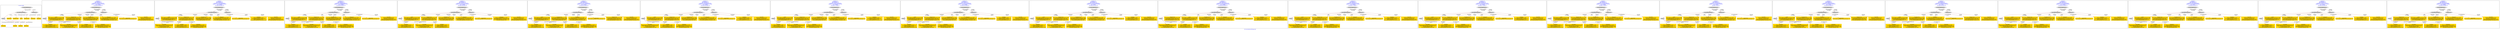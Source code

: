 digraph n0 {
fontcolor="blue"
remincross="true"
label="s13-s-art-institute-of-chicago.xml"
subgraph cluster_0 {
label="1-correct model"
n2[style="filled",color="white",fillcolor="lightgray",label="CulturalHeritageObject1"];
n3[style="filled",color="white",fillcolor="lightgray",label="Person1"];
n4[shape="plaintext",style="filled",fillcolor="gold",label="Dimensions"];
n5[shape="plaintext",style="filled",fillcolor="gold",label="Typeofartwork"];
n6[shape="plaintext",style="filled",fillcolor="gold",label="Credit"];
n7[shape="plaintext",style="filled",fillcolor="gold",label="Titleofartwork"];
n8[shape="plaintext",style="filled",fillcolor="gold",label="Accessionid"];
n9[shape="plaintext",style="filled",fillcolor="gold",label="Nationality"];
n10[shape="plaintext",style="filled",fillcolor="gold",label="birthDate"];
n11[shape="plaintext",style="filled",fillcolor="gold",label="deathDate"];
n12[shape="plaintext",style="filled",fillcolor="gold",label="Artistname"];
n13[style="filled",color="white",fillcolor="lightgray",label="EuropeanaAggregation1"];
n14[style="filled",color="white",fillcolor="lightgray",label="WebResource1"];
n15[shape="plaintext",style="filled",fillcolor="gold",label="ImageURL"];
}
subgraph cluster_1 {
label="candidate 0\nlink coherence:1.0\nnode coherence:1.0\nconfidence:0.6246950373061567\nmapping score:0.6582316791020523\ncost:12.99968\n-precision:0.92-recall:0.92"
n17[style="filled",color="white",fillcolor="lightgray",label="CulturalHeritageObject1"];
n18[style="filled",color="white",fillcolor="lightgray",label="Person1"];
n19[style="filled",color="white",fillcolor="lightgray",label="EuropeanaAggregation1"];
n20[style="filled",color="white",fillcolor="lightgray",label="WebResource1"];
n21[shape="plaintext",style="filled",fillcolor="gold",label="deathDate\n[Person,dateOfDeath,0.401]\n[CulturalHeritageObject,created,0.287]\n[Person,dateOfBirth,0.251]\n[CulturalHeritageObject,provenance,0.061]"];
n22[shape="plaintext",style="filled",fillcolor="gold",label="Credit\n[CulturalHeritageObject,provenance,0.448]\n[CulturalHeritageObject,description,0.274]\n[CulturalHeritageObject,title,0.15]\n[Person,biographicalInformation,0.127]"];
n23[shape="plaintext",style="filled",fillcolor="gold",label="ImageURL\n[WebResource,classLink,0.87]\n[Document,classLink,0.094]\n[Person,biographicalInformation,0.019]\n[CulturalHeritageObject,description,0.017]"];
n24[shape="plaintext",style="filled",fillcolor="gold",label="Titleofartwork\n[CulturalHeritageObject,description,0.358]\n[CulturalHeritageObject,title,0.236]\n[Person,biographicalInformation,0.203]\n[CulturalHeritageObject,created,0.202]"];
n25[shape="plaintext",style="filled",fillcolor="gold",label="Typeofartwork\n[CulturalHeritageObject,medium,0.785]\n[CulturalHeritageObject,description,0.098]\n[Person,biographicalInformation,0.067]\n[CulturalHeritageObject,title,0.049]"];
n26[shape="plaintext",style="filled",fillcolor="gold",label="Nationality\n[Person,countryAssociatedWithThePerson,0.734]\n[CulturalHeritageObject,provenance,0.105]\n[Concept,prefLabel,0.096]\n[CulturalHeritageObject,title,0.064]"];
n27[shape="plaintext",style="filled",fillcolor="gold",label="Dimensions\n[CulturalHeritageObject,extent,0.666]\n[CulturalHeritageObject,accessionNumber,0.159]\n[CulturalHeritageObject,description,0.112]\n[CulturalHeritageObject,provenance,0.063]"];
n28[shape="plaintext",style="filled",fillcolor="gold",label="Accessionid\n[CulturalHeritageObject,accessionNumber,1.0]"];
n29[shape="plaintext",style="filled",fillcolor="gold",label="birthDate\n[Person,dateOfBirth,0.499]\n[CulturalHeritageObject,created,0.227]\n[Person,dateOfDeath,0.225]\n[Person,biographicalInformation,0.05]"];
n30[shape="plaintext",style="filled",fillcolor="gold",label="Artistname\n[Person,nameOfThePerson,0.485]\n[CulturalHeritageObject,description,0.184]\n[CulturalHeritageObject,provenance,0.166]\n[Document,classLink,0.165]"];
}
subgraph cluster_2 {
label="candidate 1\nlink coherence:1.0\nnode coherence:1.0\nconfidence:0.6132919982768457\nmapping score:0.6544306660922818\ncost:12.99968\n-precision:0.85-recall:0.85"
n32[style="filled",color="white",fillcolor="lightgray",label="CulturalHeritageObject1"];
n33[style="filled",color="white",fillcolor="lightgray",label="Person1"];
n34[style="filled",color="white",fillcolor="lightgray",label="EuropeanaAggregation1"];
n35[style="filled",color="white",fillcolor="lightgray",label="WebResource1"];
n36[shape="plaintext",style="filled",fillcolor="gold",label="Credit\n[CulturalHeritageObject,provenance,0.448]\n[CulturalHeritageObject,description,0.274]\n[CulturalHeritageObject,title,0.15]\n[Person,biographicalInformation,0.127]"];
n37[shape="plaintext",style="filled",fillcolor="gold",label="ImageURL\n[WebResource,classLink,0.87]\n[Document,classLink,0.094]\n[Person,biographicalInformation,0.019]\n[CulturalHeritageObject,description,0.017]"];
n38[shape="plaintext",style="filled",fillcolor="gold",label="Titleofartwork\n[CulturalHeritageObject,description,0.358]\n[CulturalHeritageObject,title,0.236]\n[Person,biographicalInformation,0.203]\n[CulturalHeritageObject,created,0.202]"];
n39[shape="plaintext",style="filled",fillcolor="gold",label="Typeofartwork\n[CulturalHeritageObject,medium,0.785]\n[CulturalHeritageObject,description,0.098]\n[Person,biographicalInformation,0.067]\n[CulturalHeritageObject,title,0.049]"];
n40[shape="plaintext",style="filled",fillcolor="gold",label="Nationality\n[Person,countryAssociatedWithThePerson,0.734]\n[CulturalHeritageObject,provenance,0.105]\n[Concept,prefLabel,0.096]\n[CulturalHeritageObject,title,0.064]"];
n41[shape="plaintext",style="filled",fillcolor="gold",label="Dimensions\n[CulturalHeritageObject,extent,0.666]\n[CulturalHeritageObject,accessionNumber,0.159]\n[CulturalHeritageObject,description,0.112]\n[CulturalHeritageObject,provenance,0.063]"];
n42[shape="plaintext",style="filled",fillcolor="gold",label="Accessionid\n[CulturalHeritageObject,accessionNumber,1.0]"];
n43[shape="plaintext",style="filled",fillcolor="gold",label="deathDate\n[Person,dateOfDeath,0.401]\n[CulturalHeritageObject,created,0.287]\n[Person,dateOfBirth,0.251]\n[CulturalHeritageObject,provenance,0.061]"];
n44[shape="plaintext",style="filled",fillcolor="gold",label="birthDate\n[Person,dateOfBirth,0.499]\n[CulturalHeritageObject,created,0.227]\n[Person,dateOfDeath,0.225]\n[Person,biographicalInformation,0.05]"];
n45[shape="plaintext",style="filled",fillcolor="gold",label="Artistname\n[Person,nameOfThePerson,0.485]\n[CulturalHeritageObject,description,0.184]\n[CulturalHeritageObject,provenance,0.166]\n[Document,classLink,0.165]"];
}
subgraph cluster_3 {
label="candidate 10\nlink coherence:1.0\nnode coherence:1.0\nconfidence:0.5948966418034513\nmapping score:0.6482988806011504\ncost:12.99968\n-precision:0.85-recall:0.85"
n47[style="filled",color="white",fillcolor="lightgray",label="CulturalHeritageObject1"];
n48[style="filled",color="white",fillcolor="lightgray",label="Person1"];
n49[style="filled",color="white",fillcolor="lightgray",label="EuropeanaAggregation1"];
n50[style="filled",color="white",fillcolor="lightgray",label="WebResource1"];
n51[shape="plaintext",style="filled",fillcolor="gold",label="deathDate\n[Person,dateOfDeath,0.401]\n[CulturalHeritageObject,created,0.287]\n[Person,dateOfBirth,0.251]\n[CulturalHeritageObject,provenance,0.061]"];
n52[shape="plaintext",style="filled",fillcolor="gold",label="Credit\n[CulturalHeritageObject,provenance,0.448]\n[CulturalHeritageObject,description,0.274]\n[CulturalHeritageObject,title,0.15]\n[Person,biographicalInformation,0.127]"];
n53[shape="plaintext",style="filled",fillcolor="gold",label="ImageURL\n[WebResource,classLink,0.87]\n[Document,classLink,0.094]\n[Person,biographicalInformation,0.019]\n[CulturalHeritageObject,description,0.017]"];
n54[shape="plaintext",style="filled",fillcolor="gold",label="Titleofartwork\n[CulturalHeritageObject,description,0.358]\n[CulturalHeritageObject,title,0.236]\n[Person,biographicalInformation,0.203]\n[CulturalHeritageObject,created,0.202]"];
n55[shape="plaintext",style="filled",fillcolor="gold",label="Typeofartwork\n[CulturalHeritageObject,medium,0.785]\n[CulturalHeritageObject,description,0.098]\n[Person,biographicalInformation,0.067]\n[CulturalHeritageObject,title,0.049]"];
n56[shape="plaintext",style="filled",fillcolor="gold",label="Nationality\n[Person,countryAssociatedWithThePerson,0.734]\n[CulturalHeritageObject,provenance,0.105]\n[Concept,prefLabel,0.096]\n[CulturalHeritageObject,title,0.064]"];
n57[shape="plaintext",style="filled",fillcolor="gold",label="Dimensions\n[CulturalHeritageObject,extent,0.666]\n[CulturalHeritageObject,accessionNumber,0.159]\n[CulturalHeritageObject,description,0.112]\n[CulturalHeritageObject,provenance,0.063]"];
n58[shape="plaintext",style="filled",fillcolor="gold",label="Accessionid\n[CulturalHeritageObject,accessionNumber,1.0]"];
n59[shape="plaintext",style="filled",fillcolor="gold",label="birthDate\n[Person,dateOfBirth,0.499]\n[CulturalHeritageObject,created,0.227]\n[Person,dateOfDeath,0.225]\n[Person,biographicalInformation,0.05]"];
n60[shape="plaintext",style="filled",fillcolor="gold",label="Artistname\n[Person,nameOfThePerson,0.485]\n[CulturalHeritageObject,description,0.184]\n[CulturalHeritageObject,provenance,0.166]\n[Document,classLink,0.165]"];
}
subgraph cluster_4 {
label="candidate 11\nlink coherence:1.0\nnode coherence:1.0\nconfidence:0.5927677242165819\nmapping score:0.6475892414055272\ncost:12.99968\n-precision:0.85-recall:0.85"
n62[style="filled",color="white",fillcolor="lightgray",label="CulturalHeritageObject1"];
n63[style="filled",color="white",fillcolor="lightgray",label="Person1"];
n64[style="filled",color="white",fillcolor="lightgray",label="EuropeanaAggregation1"];
n65[style="filled",color="white",fillcolor="lightgray",label="WebResource1"];
n66[shape="plaintext",style="filled",fillcolor="gold",label="deathDate\n[Person,dateOfDeath,0.401]\n[CulturalHeritageObject,created,0.287]\n[Person,dateOfBirth,0.251]\n[CulturalHeritageObject,provenance,0.061]"];
n67[shape="plaintext",style="filled",fillcolor="gold",label="Credit\n[CulturalHeritageObject,provenance,0.448]\n[CulturalHeritageObject,description,0.274]\n[CulturalHeritageObject,title,0.15]\n[Person,biographicalInformation,0.127]"];
n68[shape="plaintext",style="filled",fillcolor="gold",label="ImageURL\n[WebResource,classLink,0.87]\n[Document,classLink,0.094]\n[Person,biographicalInformation,0.019]\n[CulturalHeritageObject,description,0.017]"];
n69[shape="plaintext",style="filled",fillcolor="gold",label="Titleofartwork\n[CulturalHeritageObject,description,0.358]\n[CulturalHeritageObject,title,0.236]\n[Person,biographicalInformation,0.203]\n[CulturalHeritageObject,created,0.202]"];
n70[shape="plaintext",style="filled",fillcolor="gold",label="Typeofartwork\n[CulturalHeritageObject,medium,0.785]\n[CulturalHeritageObject,description,0.098]\n[Person,biographicalInformation,0.067]\n[CulturalHeritageObject,title,0.049]"];
n71[shape="plaintext",style="filled",fillcolor="gold",label="Nationality\n[Person,countryAssociatedWithThePerson,0.734]\n[CulturalHeritageObject,provenance,0.105]\n[Concept,prefLabel,0.096]\n[CulturalHeritageObject,title,0.064]"];
n72[shape="plaintext",style="filled",fillcolor="gold",label="Dimensions\n[CulturalHeritageObject,extent,0.666]\n[CulturalHeritageObject,accessionNumber,0.159]\n[CulturalHeritageObject,description,0.112]\n[CulturalHeritageObject,provenance,0.063]"];
n73[shape="plaintext",style="filled",fillcolor="gold",label="Accessionid\n[CulturalHeritageObject,accessionNumber,1.0]"];
n74[shape="plaintext",style="filled",fillcolor="gold",label="Artistname\n[Person,nameOfThePerson,0.485]\n[CulturalHeritageObject,description,0.184]\n[CulturalHeritageObject,provenance,0.166]\n[Document,classLink,0.165]"];
n75[shape="plaintext",style="filled",fillcolor="gold",label="birthDate\n[Person,dateOfBirth,0.499]\n[CulturalHeritageObject,created,0.227]\n[Person,dateOfDeath,0.225]\n[Person,biographicalInformation,0.05]"];
}
subgraph cluster_5 {
label="candidate 12\nlink coherence:1.0\nnode coherence:1.0\nconfidence:0.5917128903696163\nmapping score:0.6472376301232053\ncost:12.99968\n-precision:0.85-recall:0.85"
n77[style="filled",color="white",fillcolor="lightgray",label="CulturalHeritageObject1"];
n78[style="filled",color="white",fillcolor="lightgray",label="Person1"];
n79[style="filled",color="white",fillcolor="lightgray",label="EuropeanaAggregation1"];
n80[style="filled",color="white",fillcolor="lightgray",label="WebResource1"];
n81[shape="plaintext",style="filled",fillcolor="gold",label="deathDate\n[Person,dateOfDeath,0.401]\n[CulturalHeritageObject,created,0.287]\n[Person,dateOfBirth,0.251]\n[CulturalHeritageObject,provenance,0.061]"];
n82[shape="plaintext",style="filled",fillcolor="gold",label="ImageURL\n[WebResource,classLink,0.87]\n[Document,classLink,0.094]\n[Person,biographicalInformation,0.019]\n[CulturalHeritageObject,description,0.017]"];
n83[shape="plaintext",style="filled",fillcolor="gold",label="Credit\n[CulturalHeritageObject,provenance,0.448]\n[CulturalHeritageObject,description,0.274]\n[CulturalHeritageObject,title,0.15]\n[Person,biographicalInformation,0.127]"];
n84[shape="plaintext",style="filled",fillcolor="gold",label="Typeofartwork\n[CulturalHeritageObject,medium,0.785]\n[CulturalHeritageObject,description,0.098]\n[Person,biographicalInformation,0.067]\n[CulturalHeritageObject,title,0.049]"];
n85[shape="plaintext",style="filled",fillcolor="gold",label="Nationality\n[Person,countryAssociatedWithThePerson,0.734]\n[CulturalHeritageObject,provenance,0.105]\n[Concept,prefLabel,0.096]\n[CulturalHeritageObject,title,0.064]"];
n86[shape="plaintext",style="filled",fillcolor="gold",label="Dimensions\n[CulturalHeritageObject,extent,0.666]\n[CulturalHeritageObject,accessionNumber,0.159]\n[CulturalHeritageObject,description,0.112]\n[CulturalHeritageObject,provenance,0.063]"];
n87[shape="plaintext",style="filled",fillcolor="gold",label="Accessionid\n[CulturalHeritageObject,accessionNumber,1.0]"];
n88[shape="plaintext",style="filled",fillcolor="gold",label="Titleofartwork\n[CulturalHeritageObject,description,0.358]\n[CulturalHeritageObject,title,0.236]\n[Person,biographicalInformation,0.203]\n[CulturalHeritageObject,created,0.202]"];
n89[shape="plaintext",style="filled",fillcolor="gold",label="birthDate\n[Person,dateOfBirth,0.499]\n[CulturalHeritageObject,created,0.227]\n[Person,dateOfDeath,0.225]\n[Person,biographicalInformation,0.05]"];
n90[shape="plaintext",style="filled",fillcolor="gold",label="Artistname\n[Person,nameOfThePerson,0.485]\n[CulturalHeritageObject,description,0.184]\n[CulturalHeritageObject,provenance,0.166]\n[Document,classLink,0.165]"];
}
subgraph cluster_6 {
label="candidate 13\nlink coherence:1.0\nnode coherence:1.0\nconfidence:0.5907089300173467\nmapping score:0.6469029766724489\ncost:12.99968\n-precision:0.85-recall:0.85"
n92[style="filled",color="white",fillcolor="lightgray",label="CulturalHeritageObject1"];
n93[style="filled",color="white",fillcolor="lightgray",label="Person1"];
n94[style="filled",color="white",fillcolor="lightgray",label="EuropeanaAggregation1"];
n95[style="filled",color="white",fillcolor="lightgray",label="WebResource1"];
n96[shape="plaintext",style="filled",fillcolor="gold",label="Credit\n[CulturalHeritageObject,provenance,0.448]\n[CulturalHeritageObject,description,0.274]\n[CulturalHeritageObject,title,0.15]\n[Person,biographicalInformation,0.127]"];
n97[shape="plaintext",style="filled",fillcolor="gold",label="ImageURL\n[WebResource,classLink,0.87]\n[Document,classLink,0.094]\n[Person,biographicalInformation,0.019]\n[CulturalHeritageObject,description,0.017]"];
n98[shape="plaintext",style="filled",fillcolor="gold",label="Titleofartwork\n[CulturalHeritageObject,description,0.358]\n[CulturalHeritageObject,title,0.236]\n[Person,biographicalInformation,0.203]\n[CulturalHeritageObject,created,0.202]"];
n99[shape="plaintext",style="filled",fillcolor="gold",label="Typeofartwork\n[CulturalHeritageObject,medium,0.785]\n[CulturalHeritageObject,description,0.098]\n[Person,biographicalInformation,0.067]\n[CulturalHeritageObject,title,0.049]"];
n100[shape="plaintext",style="filled",fillcolor="gold",label="Nationality\n[Person,countryAssociatedWithThePerson,0.734]\n[CulturalHeritageObject,provenance,0.105]\n[Concept,prefLabel,0.096]\n[CulturalHeritageObject,title,0.064]"];
n101[shape="plaintext",style="filled",fillcolor="gold",label="Dimensions\n[CulturalHeritageObject,extent,0.666]\n[CulturalHeritageObject,accessionNumber,0.159]\n[CulturalHeritageObject,description,0.112]\n[CulturalHeritageObject,provenance,0.063]"];
n102[shape="plaintext",style="filled",fillcolor="gold",label="Accessionid\n[CulturalHeritageObject,accessionNumber,1.0]"];
n103[shape="plaintext",style="filled",fillcolor="gold",label="deathDate\n[Person,dateOfDeath,0.401]\n[CulturalHeritageObject,created,0.287]\n[Person,dateOfBirth,0.251]\n[CulturalHeritageObject,provenance,0.061]"];
n104[shape="plaintext",style="filled",fillcolor="gold",label="birthDate\n[Person,dateOfBirth,0.499]\n[CulturalHeritageObject,created,0.227]\n[Person,dateOfDeath,0.225]\n[Person,biographicalInformation,0.05]"];
n105[shape="plaintext",style="filled",fillcolor="gold",label="Artistname\n[Person,nameOfThePerson,0.485]\n[CulturalHeritageObject,description,0.184]\n[CulturalHeritageObject,provenance,0.166]\n[Document,classLink,0.165]"];
}
subgraph cluster_7 {
label="candidate 14\nlink coherence:1.0\nnode coherence:1.0\nconfidence:0.5858710441056548\nmapping score:0.6452903480352182\ncost:12.99968\n-precision:0.77-recall:0.77"
n107[style="filled",color="white",fillcolor="lightgray",label="CulturalHeritageObject1"];
n108[style="filled",color="white",fillcolor="lightgray",label="Person1"];
n109[style="filled",color="white",fillcolor="lightgray",label="EuropeanaAggregation1"];
n110[style="filled",color="white",fillcolor="lightgray",label="WebResource1"];
n111[shape="plaintext",style="filled",fillcolor="gold",label="birthDate\n[Person,dateOfBirth,0.499]\n[CulturalHeritageObject,created,0.227]\n[Person,dateOfDeath,0.225]\n[Person,biographicalInformation,0.05]"];
n112[shape="plaintext",style="filled",fillcolor="gold",label="Credit\n[CulturalHeritageObject,provenance,0.448]\n[CulturalHeritageObject,description,0.274]\n[CulturalHeritageObject,title,0.15]\n[Person,biographicalInformation,0.127]"];
n113[shape="plaintext",style="filled",fillcolor="gold",label="ImageURL\n[WebResource,classLink,0.87]\n[Document,classLink,0.094]\n[Person,biographicalInformation,0.019]\n[CulturalHeritageObject,description,0.017]"];
n114[shape="plaintext",style="filled",fillcolor="gold",label="Titleofartwork\n[CulturalHeritageObject,description,0.358]\n[CulturalHeritageObject,title,0.236]\n[Person,biographicalInformation,0.203]\n[CulturalHeritageObject,created,0.202]"];
n115[shape="plaintext",style="filled",fillcolor="gold",label="Typeofartwork\n[CulturalHeritageObject,medium,0.785]\n[CulturalHeritageObject,description,0.098]\n[Person,biographicalInformation,0.067]\n[CulturalHeritageObject,title,0.049]"];
n116[shape="plaintext",style="filled",fillcolor="gold",label="Nationality\n[Person,countryAssociatedWithThePerson,0.734]\n[CulturalHeritageObject,provenance,0.105]\n[Concept,prefLabel,0.096]\n[CulturalHeritageObject,title,0.064]"];
n117[shape="plaintext",style="filled",fillcolor="gold",label="Dimensions\n[CulturalHeritageObject,extent,0.666]\n[CulturalHeritageObject,accessionNumber,0.159]\n[CulturalHeritageObject,description,0.112]\n[CulturalHeritageObject,provenance,0.063]"];
n118[shape="plaintext",style="filled",fillcolor="gold",label="Accessionid\n[CulturalHeritageObject,accessionNumber,1.0]"];
n119[shape="plaintext",style="filled",fillcolor="gold",label="deathDate\n[Person,dateOfDeath,0.401]\n[CulturalHeritageObject,created,0.287]\n[Person,dateOfBirth,0.251]\n[CulturalHeritageObject,provenance,0.061]"];
n120[shape="plaintext",style="filled",fillcolor="gold",label="Artistname\n[Person,nameOfThePerson,0.485]\n[CulturalHeritageObject,description,0.184]\n[CulturalHeritageObject,provenance,0.166]\n[Document,classLink,0.165]"];
}
subgraph cluster_8 {
label="candidate 15\nlink coherence:1.0\nnode coherence:1.0\nconfidence:0.5852792106985338\nmapping score:0.6450930702328446\ncost:12.99968\n-precision:0.92-recall:0.92"
n122[style="filled",color="white",fillcolor="lightgray",label="CulturalHeritageObject1"];
n123[style="filled",color="white",fillcolor="lightgray",label="Person1"];
n124[style="filled",color="white",fillcolor="lightgray",label="EuropeanaAggregation1"];
n125[style="filled",color="white",fillcolor="lightgray",label="WebResource1"];
n126[shape="plaintext",style="filled",fillcolor="gold",label="deathDate\n[Person,dateOfDeath,0.401]\n[CulturalHeritageObject,created,0.287]\n[Person,dateOfBirth,0.251]\n[CulturalHeritageObject,provenance,0.061]"];
n127[shape="plaintext",style="filled",fillcolor="gold",label="Credit\n[CulturalHeritageObject,provenance,0.448]\n[CulturalHeritageObject,description,0.274]\n[CulturalHeritageObject,title,0.15]\n[Person,biographicalInformation,0.127]"];
n128[shape="plaintext",style="filled",fillcolor="gold",label="Titleofartwork\n[CulturalHeritageObject,description,0.358]\n[CulturalHeritageObject,title,0.236]\n[Person,biographicalInformation,0.203]\n[CulturalHeritageObject,created,0.202]"];
n129[shape="plaintext",style="filled",fillcolor="gold",label="ImageURL\n[WebResource,classLink,0.87]\n[Document,classLink,0.094]\n[Person,biographicalInformation,0.019]\n[CulturalHeritageObject,description,0.017]"];
n130[shape="plaintext",style="filled",fillcolor="gold",label="Typeofartwork\n[CulturalHeritageObject,medium,0.785]\n[CulturalHeritageObject,description,0.098]\n[Person,biographicalInformation,0.067]\n[CulturalHeritageObject,title,0.049]"];
n131[shape="plaintext",style="filled",fillcolor="gold",label="Nationality\n[Person,countryAssociatedWithThePerson,0.734]\n[CulturalHeritageObject,provenance,0.105]\n[Concept,prefLabel,0.096]\n[CulturalHeritageObject,title,0.064]"];
n132[shape="plaintext",style="filled",fillcolor="gold",label="Dimensions\n[CulturalHeritageObject,extent,0.666]\n[CulturalHeritageObject,accessionNumber,0.159]\n[CulturalHeritageObject,description,0.112]\n[CulturalHeritageObject,provenance,0.063]"];
n133[shape="plaintext",style="filled",fillcolor="gold",label="Accessionid\n[CulturalHeritageObject,accessionNumber,1.0]"];
n134[shape="plaintext",style="filled",fillcolor="gold",label="birthDate\n[Person,dateOfBirth,0.499]\n[CulturalHeritageObject,created,0.227]\n[Person,dateOfDeath,0.225]\n[Person,biographicalInformation,0.05]"];
n135[shape="plaintext",style="filled",fillcolor="gold",label="Artistname\n[Person,nameOfThePerson,0.485]\n[CulturalHeritageObject,description,0.184]\n[CulturalHeritageObject,provenance,0.166]\n[Document,classLink,0.165]"];
}
subgraph cluster_9 {
label="candidate 16\nlink coherence:1.0\nnode coherence:1.0\nconfidence:0.5852792106985338\nmapping score:0.6450930702328446\ncost:12.99977\n-precision:0.92-recall:0.92"
n137[style="filled",color="white",fillcolor="lightgray",label="CulturalHeritageObject1"];
n138[style="filled",color="white",fillcolor="lightgray",label="Person1"];
n139[style="filled",color="white",fillcolor="lightgray",label="EuropeanaAggregation1"];
n140[style="filled",color="white",fillcolor="lightgray",label="WebResource2"];
n141[shape="plaintext",style="filled",fillcolor="gold",label="deathDate\n[Person,dateOfDeath,0.401]\n[CulturalHeritageObject,created,0.287]\n[Person,dateOfBirth,0.251]\n[CulturalHeritageObject,provenance,0.061]"];
n142[shape="plaintext",style="filled",fillcolor="gold",label="Credit\n[CulturalHeritageObject,provenance,0.448]\n[CulturalHeritageObject,description,0.274]\n[CulturalHeritageObject,title,0.15]\n[Person,biographicalInformation,0.127]"];
n143[shape="plaintext",style="filled",fillcolor="gold",label="ImageURL\n[WebResource,classLink,0.87]\n[Document,classLink,0.094]\n[Person,biographicalInformation,0.019]\n[CulturalHeritageObject,description,0.017]"];
n144[shape="plaintext",style="filled",fillcolor="gold",label="Titleofartwork\n[CulturalHeritageObject,description,0.358]\n[CulturalHeritageObject,title,0.236]\n[Person,biographicalInformation,0.203]\n[CulturalHeritageObject,created,0.202]"];
n145[shape="plaintext",style="filled",fillcolor="gold",label="Typeofartwork\n[CulturalHeritageObject,medium,0.785]\n[CulturalHeritageObject,description,0.098]\n[Person,biographicalInformation,0.067]\n[CulturalHeritageObject,title,0.049]"];
n146[shape="plaintext",style="filled",fillcolor="gold",label="Nationality\n[Person,countryAssociatedWithThePerson,0.734]\n[CulturalHeritageObject,provenance,0.105]\n[Concept,prefLabel,0.096]\n[CulturalHeritageObject,title,0.064]"];
n147[shape="plaintext",style="filled",fillcolor="gold",label="Dimensions\n[CulturalHeritageObject,extent,0.666]\n[CulturalHeritageObject,accessionNumber,0.159]\n[CulturalHeritageObject,description,0.112]\n[CulturalHeritageObject,provenance,0.063]"];
n148[shape="plaintext",style="filled",fillcolor="gold",label="Accessionid\n[CulturalHeritageObject,accessionNumber,1.0]"];
n149[shape="plaintext",style="filled",fillcolor="gold",label="birthDate\n[Person,dateOfBirth,0.499]\n[CulturalHeritageObject,created,0.227]\n[Person,dateOfDeath,0.225]\n[Person,biographicalInformation,0.05]"];
n150[shape="plaintext",style="filled",fillcolor="gold",label="Artistname\n[Person,nameOfThePerson,0.485]\n[CulturalHeritageObject,description,0.184]\n[CulturalHeritageObject,provenance,0.166]\n[Document,classLink,0.165]"];
}
subgraph cluster_10 {
label="candidate 17\nlink coherence:1.0\nnode coherence:1.0\nconfidence:0.5837520565473769\nmapping score:0.6445840188491258\ncost:12.99968\n-precision:0.85-recall:0.85"
n152[style="filled",color="white",fillcolor="lightgray",label="CulturalHeritageObject1"];
n153[style="filled",color="white",fillcolor="lightgray",label="Person1"];
n154[style="filled",color="white",fillcolor="lightgray",label="EuropeanaAggregation1"];
n155[style="filled",color="white",fillcolor="lightgray",label="WebResource1"];
n156[shape="plaintext",style="filled",fillcolor="gold",label="Titleofartwork\n[CulturalHeritageObject,description,0.358]\n[CulturalHeritageObject,title,0.236]\n[Person,biographicalInformation,0.203]\n[CulturalHeritageObject,created,0.202]"];
n157[shape="plaintext",style="filled",fillcolor="gold",label="ImageURL\n[WebResource,classLink,0.87]\n[Document,classLink,0.094]\n[Person,biographicalInformation,0.019]\n[CulturalHeritageObject,description,0.017]"];
n158[shape="plaintext",style="filled",fillcolor="gold",label="Credit\n[CulturalHeritageObject,provenance,0.448]\n[CulturalHeritageObject,description,0.274]\n[CulturalHeritageObject,title,0.15]\n[Person,biographicalInformation,0.127]"];
n159[shape="plaintext",style="filled",fillcolor="gold",label="Typeofartwork\n[CulturalHeritageObject,medium,0.785]\n[CulturalHeritageObject,description,0.098]\n[Person,biographicalInformation,0.067]\n[CulturalHeritageObject,title,0.049]"];
n160[shape="plaintext",style="filled",fillcolor="gold",label="Nationality\n[Person,countryAssociatedWithThePerson,0.734]\n[CulturalHeritageObject,provenance,0.105]\n[Concept,prefLabel,0.096]\n[CulturalHeritageObject,title,0.064]"];
n161[shape="plaintext",style="filled",fillcolor="gold",label="Dimensions\n[CulturalHeritageObject,extent,0.666]\n[CulturalHeritageObject,accessionNumber,0.159]\n[CulturalHeritageObject,description,0.112]\n[CulturalHeritageObject,provenance,0.063]"];
n162[shape="plaintext",style="filled",fillcolor="gold",label="Accessionid\n[CulturalHeritageObject,accessionNumber,1.0]"];
n163[shape="plaintext",style="filled",fillcolor="gold",label="deathDate\n[Person,dateOfDeath,0.401]\n[CulturalHeritageObject,created,0.287]\n[Person,dateOfBirth,0.251]\n[CulturalHeritageObject,provenance,0.061]"];
n164[shape="plaintext",style="filled",fillcolor="gold",label="birthDate\n[Person,dateOfBirth,0.499]\n[CulturalHeritageObject,created,0.227]\n[Person,dateOfDeath,0.225]\n[Person,biographicalInformation,0.05]"];
n165[shape="plaintext",style="filled",fillcolor="gold",label="Artistname\n[Person,nameOfThePerson,0.485]\n[CulturalHeritageObject,description,0.184]\n[CulturalHeritageObject,provenance,0.166]\n[Document,classLink,0.165]"];
}
subgraph cluster_11 {
label="candidate 18\nlink coherence:1.0\nnode coherence:1.0\nconfidence:0.5834936027741401\nmapping score:0.6444978675913801\ncost:12.99968\n-precision:0.77-recall:0.77"
n167[style="filled",color="white",fillcolor="lightgray",label="CulturalHeritageObject1"];
n168[style="filled",color="white",fillcolor="lightgray",label="Person1"];
n169[style="filled",color="white",fillcolor="lightgray",label="EuropeanaAggregation1"];
n170[style="filled",color="white",fillcolor="lightgray",label="WebResource1"];
n171[shape="plaintext",style="filled",fillcolor="gold",label="Credit\n[CulturalHeritageObject,provenance,0.448]\n[CulturalHeritageObject,description,0.274]\n[CulturalHeritageObject,title,0.15]\n[Person,biographicalInformation,0.127]"];
n172[shape="plaintext",style="filled",fillcolor="gold",label="ImageURL\n[WebResource,classLink,0.87]\n[Document,classLink,0.094]\n[Person,biographicalInformation,0.019]\n[CulturalHeritageObject,description,0.017]"];
n173[shape="plaintext",style="filled",fillcolor="gold",label="Titleofartwork\n[CulturalHeritageObject,description,0.358]\n[CulturalHeritageObject,title,0.236]\n[Person,biographicalInformation,0.203]\n[CulturalHeritageObject,created,0.202]"];
n174[shape="plaintext",style="filled",fillcolor="gold",label="Typeofartwork\n[CulturalHeritageObject,medium,0.785]\n[CulturalHeritageObject,description,0.098]\n[Person,biographicalInformation,0.067]\n[CulturalHeritageObject,title,0.049]"];
n175[shape="plaintext",style="filled",fillcolor="gold",label="Nationality\n[Person,countryAssociatedWithThePerson,0.734]\n[CulturalHeritageObject,provenance,0.105]\n[Concept,prefLabel,0.096]\n[CulturalHeritageObject,title,0.064]"];
n176[shape="plaintext",style="filled",fillcolor="gold",label="Dimensions\n[CulturalHeritageObject,extent,0.666]\n[CulturalHeritageObject,accessionNumber,0.159]\n[CulturalHeritageObject,description,0.112]\n[CulturalHeritageObject,provenance,0.063]"];
n177[shape="plaintext",style="filled",fillcolor="gold",label="Accessionid\n[CulturalHeritageObject,accessionNumber,1.0]"];
n178[shape="plaintext",style="filled",fillcolor="gold",label="deathDate\n[Person,dateOfDeath,0.401]\n[CulturalHeritageObject,created,0.287]\n[Person,dateOfBirth,0.251]\n[CulturalHeritageObject,provenance,0.061]"];
n179[shape="plaintext",style="filled",fillcolor="gold",label="birthDate\n[Person,dateOfBirth,0.499]\n[CulturalHeritageObject,created,0.227]\n[Person,dateOfDeath,0.225]\n[Person,biographicalInformation,0.05]"];
n180[shape="plaintext",style="filled",fillcolor="gold",label="Artistname\n[Person,nameOfThePerson,0.485]\n[CulturalHeritageObject,description,0.184]\n[CulturalHeritageObject,provenance,0.166]\n[Document,classLink,0.165]"];
}
subgraph cluster_12 {
label="candidate 19\nlink coherence:1.0\nnode coherence:1.0\nconfidence:0.5825002907716342\nmapping score:0.6441667635905448\ncost:12.99968\n-precision:0.77-recall:0.77"
n182[style="filled",color="white",fillcolor="lightgray",label="CulturalHeritageObject1"];
n183[style="filled",color="white",fillcolor="lightgray",label="Person1"];
n184[style="filled",color="white",fillcolor="lightgray",label="EuropeanaAggregation1"];
n185[style="filled",color="white",fillcolor="lightgray",label="WebResource1"];
n186[shape="plaintext",style="filled",fillcolor="gold",label="Credit\n[CulturalHeritageObject,provenance,0.448]\n[CulturalHeritageObject,description,0.274]\n[CulturalHeritageObject,title,0.15]\n[Person,biographicalInformation,0.127]"];
n187[shape="plaintext",style="filled",fillcolor="gold",label="ImageURL\n[WebResource,classLink,0.87]\n[Document,classLink,0.094]\n[Person,biographicalInformation,0.019]\n[CulturalHeritageObject,description,0.017]"];
n188[shape="plaintext",style="filled",fillcolor="gold",label="Titleofartwork\n[CulturalHeritageObject,description,0.358]\n[CulturalHeritageObject,title,0.236]\n[Person,biographicalInformation,0.203]\n[CulturalHeritageObject,created,0.202]"];
n189[shape="plaintext",style="filled",fillcolor="gold",label="Typeofartwork\n[CulturalHeritageObject,medium,0.785]\n[CulturalHeritageObject,description,0.098]\n[Person,biographicalInformation,0.067]\n[CulturalHeritageObject,title,0.049]"];
n190[shape="plaintext",style="filled",fillcolor="gold",label="Nationality\n[Person,countryAssociatedWithThePerson,0.734]\n[CulturalHeritageObject,provenance,0.105]\n[Concept,prefLabel,0.096]\n[CulturalHeritageObject,title,0.064]"];
n191[shape="plaintext",style="filled",fillcolor="gold",label="Dimensions\n[CulturalHeritageObject,extent,0.666]\n[CulturalHeritageObject,accessionNumber,0.159]\n[CulturalHeritageObject,description,0.112]\n[CulturalHeritageObject,provenance,0.063]"];
n192[shape="plaintext",style="filled",fillcolor="gold",label="Accessionid\n[CulturalHeritageObject,accessionNumber,1.0]"];
n193[shape="plaintext",style="filled",fillcolor="gold",label="birthDate\n[Person,dateOfBirth,0.499]\n[CulturalHeritageObject,created,0.227]\n[Person,dateOfDeath,0.225]\n[Person,biographicalInformation,0.05]"];
n194[shape="plaintext",style="filled",fillcolor="gold",label="deathDate\n[Person,dateOfDeath,0.401]\n[CulturalHeritageObject,created,0.287]\n[Person,dateOfBirth,0.251]\n[CulturalHeritageObject,provenance,0.061]"];
n195[shape="plaintext",style="filled",fillcolor="gold",label="Artistname\n[Person,nameOfThePerson,0.485]\n[CulturalHeritageObject,description,0.184]\n[CulturalHeritageObject,provenance,0.166]\n[Document,classLink,0.165]"];
}
subgraph cluster_13 {
label="candidate 2\nlink coherence:1.0\nnode coherence:1.0\nconfidence:0.6125068728486734\nmapping score:0.6541689576162245\ncost:12.99968\n-precision:1.0-recall:1.0"
n197[style="filled",color="white",fillcolor="lightgray",label="CulturalHeritageObject1"];
n198[style="filled",color="white",fillcolor="lightgray",label="Person1"];
n199[style="filled",color="white",fillcolor="lightgray",label="EuropeanaAggregation1"];
n200[style="filled",color="white",fillcolor="lightgray",label="WebResource1"];
n201[shape="plaintext",style="filled",fillcolor="gold",label="deathDate\n[Person,dateOfDeath,0.401]\n[CulturalHeritageObject,created,0.287]\n[Person,dateOfBirth,0.251]\n[CulturalHeritageObject,provenance,0.061]"];
n202[shape="plaintext",style="filled",fillcolor="gold",label="Credit\n[CulturalHeritageObject,provenance,0.448]\n[CulturalHeritageObject,description,0.274]\n[CulturalHeritageObject,title,0.15]\n[Person,biographicalInformation,0.127]"];
n203[shape="plaintext",style="filled",fillcolor="gold",label="Titleofartwork\n[CulturalHeritageObject,description,0.358]\n[CulturalHeritageObject,title,0.236]\n[Person,biographicalInformation,0.203]\n[CulturalHeritageObject,created,0.202]"];
n204[shape="plaintext",style="filled",fillcolor="gold",label="ImageURL\n[WebResource,classLink,0.87]\n[Document,classLink,0.094]\n[Person,biographicalInformation,0.019]\n[CulturalHeritageObject,description,0.017]"];
n205[shape="plaintext",style="filled",fillcolor="gold",label="Typeofartwork\n[CulturalHeritageObject,medium,0.785]\n[CulturalHeritageObject,description,0.098]\n[Person,biographicalInformation,0.067]\n[CulturalHeritageObject,title,0.049]"];
n206[shape="plaintext",style="filled",fillcolor="gold",label="Nationality\n[Person,countryAssociatedWithThePerson,0.734]\n[CulturalHeritageObject,provenance,0.105]\n[Concept,prefLabel,0.096]\n[CulturalHeritageObject,title,0.064]"];
n207[shape="plaintext",style="filled",fillcolor="gold",label="Dimensions\n[CulturalHeritageObject,extent,0.666]\n[CulturalHeritageObject,accessionNumber,0.159]\n[CulturalHeritageObject,description,0.112]\n[CulturalHeritageObject,provenance,0.063]"];
n208[shape="plaintext",style="filled",fillcolor="gold",label="Accessionid\n[CulturalHeritageObject,accessionNumber,1.0]"];
n209[shape="plaintext",style="filled",fillcolor="gold",label="birthDate\n[Person,dateOfBirth,0.499]\n[CulturalHeritageObject,created,0.227]\n[Person,dateOfDeath,0.225]\n[Person,biographicalInformation,0.05]"];
n210[shape="plaintext",style="filled",fillcolor="gold",label="Artistname\n[Person,nameOfThePerson,0.485]\n[CulturalHeritageObject,description,0.184]\n[CulturalHeritageObject,provenance,0.166]\n[Document,classLink,0.165]"];
}
subgraph cluster_14 {
label="candidate 3\nlink coherence:1.0\nnode coherence:1.0\nconfidence:0.6125068728486734\nmapping score:0.6541689576162245\ncost:12.99977\n-precision:1.0-recall:1.0"
n212[style="filled",color="white",fillcolor="lightgray",label="CulturalHeritageObject1"];
n213[style="filled",color="white",fillcolor="lightgray",label="Person1"];
n214[style="filled",color="white",fillcolor="lightgray",label="EuropeanaAggregation1"];
n215[style="filled",color="white",fillcolor="lightgray",label="WebResource2"];
n216[shape="plaintext",style="filled",fillcolor="gold",label="deathDate\n[Person,dateOfDeath,0.401]\n[CulturalHeritageObject,created,0.287]\n[Person,dateOfBirth,0.251]\n[CulturalHeritageObject,provenance,0.061]"];
n217[shape="plaintext",style="filled",fillcolor="gold",label="Credit\n[CulturalHeritageObject,provenance,0.448]\n[CulturalHeritageObject,description,0.274]\n[CulturalHeritageObject,title,0.15]\n[Person,biographicalInformation,0.127]"];
n218[shape="plaintext",style="filled",fillcolor="gold",label="ImageURL\n[WebResource,classLink,0.87]\n[Document,classLink,0.094]\n[Person,biographicalInformation,0.019]\n[CulturalHeritageObject,description,0.017]"];
n219[shape="plaintext",style="filled",fillcolor="gold",label="Titleofartwork\n[CulturalHeritageObject,description,0.358]\n[CulturalHeritageObject,title,0.236]\n[Person,biographicalInformation,0.203]\n[CulturalHeritageObject,created,0.202]"];
n220[shape="plaintext",style="filled",fillcolor="gold",label="Typeofartwork\n[CulturalHeritageObject,medium,0.785]\n[CulturalHeritageObject,description,0.098]\n[Person,biographicalInformation,0.067]\n[CulturalHeritageObject,title,0.049]"];
n221[shape="plaintext",style="filled",fillcolor="gold",label="Nationality\n[Person,countryAssociatedWithThePerson,0.734]\n[CulturalHeritageObject,provenance,0.105]\n[Concept,prefLabel,0.096]\n[CulturalHeritageObject,title,0.064]"];
n222[shape="plaintext",style="filled",fillcolor="gold",label="Dimensions\n[CulturalHeritageObject,extent,0.666]\n[CulturalHeritageObject,accessionNumber,0.159]\n[CulturalHeritageObject,description,0.112]\n[CulturalHeritageObject,provenance,0.063]"];
n223[shape="plaintext",style="filled",fillcolor="gold",label="Accessionid\n[CulturalHeritageObject,accessionNumber,1.0]"];
n224[shape="plaintext",style="filled",fillcolor="gold",label="birthDate\n[Person,dateOfBirth,0.499]\n[CulturalHeritageObject,created,0.227]\n[Person,dateOfDeath,0.225]\n[Person,biographicalInformation,0.05]"];
n225[shape="plaintext",style="filled",fillcolor="gold",label="Artistname\n[Person,nameOfThePerson,0.485]\n[CulturalHeritageObject,description,0.184]\n[CulturalHeritageObject,provenance,0.166]\n[Document,classLink,0.165]"];
}
subgraph cluster_15 {
label="candidate 4\nlink coherence:1.0\nnode coherence:1.0\nconfidence:0.6090646676416017\nmapping score:0.6530215558805339\ncost:12.99968\n-precision:0.92-recall:0.92"
n227[style="filled",color="white",fillcolor="lightgray",label="CulturalHeritageObject1"];
n228[style="filled",color="white",fillcolor="lightgray",label="Person1"];
n229[style="filled",color="white",fillcolor="lightgray",label="EuropeanaAggregation1"];
n230[style="filled",color="white",fillcolor="lightgray",label="WebResource1"];
n231[shape="plaintext",style="filled",fillcolor="gold",label="deathDate\n[Person,dateOfDeath,0.401]\n[CulturalHeritageObject,created,0.287]\n[Person,dateOfBirth,0.251]\n[CulturalHeritageObject,provenance,0.061]"];
n232[shape="plaintext",style="filled",fillcolor="gold",label="Credit\n[CulturalHeritageObject,provenance,0.448]\n[CulturalHeritageObject,description,0.274]\n[CulturalHeritageObject,title,0.15]\n[Person,biographicalInformation,0.127]"];
n233[shape="plaintext",style="filled",fillcolor="gold",label="ImageURL\n[WebResource,classLink,0.87]\n[Document,classLink,0.094]\n[Person,biographicalInformation,0.019]\n[CulturalHeritageObject,description,0.017]"];
n234[shape="plaintext",style="filled",fillcolor="gold",label="Typeofartwork\n[CulturalHeritageObject,medium,0.785]\n[CulturalHeritageObject,description,0.098]\n[Person,biographicalInformation,0.067]\n[CulturalHeritageObject,title,0.049]"];
n235[shape="plaintext",style="filled",fillcolor="gold",label="Nationality\n[Person,countryAssociatedWithThePerson,0.734]\n[CulturalHeritageObject,provenance,0.105]\n[Concept,prefLabel,0.096]\n[CulturalHeritageObject,title,0.064]"];
n236[shape="plaintext",style="filled",fillcolor="gold",label="Dimensions\n[CulturalHeritageObject,extent,0.666]\n[CulturalHeritageObject,accessionNumber,0.159]\n[CulturalHeritageObject,description,0.112]\n[CulturalHeritageObject,provenance,0.063]"];
n237[shape="plaintext",style="filled",fillcolor="gold",label="Accessionid\n[CulturalHeritageObject,accessionNumber,1.0]"];
n238[shape="plaintext",style="filled",fillcolor="gold",label="Titleofartwork\n[CulturalHeritageObject,description,0.358]\n[CulturalHeritageObject,title,0.236]\n[Person,biographicalInformation,0.203]\n[CulturalHeritageObject,created,0.202]"];
n239[shape="plaintext",style="filled",fillcolor="gold",label="birthDate\n[Person,dateOfBirth,0.499]\n[CulturalHeritageObject,created,0.227]\n[Person,dateOfDeath,0.225]\n[Person,biographicalInformation,0.05]"];
n240[shape="plaintext",style="filled",fillcolor="gold",label="Artistname\n[Person,nameOfThePerson,0.485]\n[CulturalHeritageObject,description,0.184]\n[CulturalHeritageObject,provenance,0.166]\n[Document,classLink,0.165]"];
}
subgraph cluster_16 {
label="candidate 5\nlink coherence:1.0\nnode coherence:1.0\nconfidence:0.6090646676416017\nmapping score:0.6530215558805339\ncost:12.99977\n-precision:0.92-recall:0.92"
n242[style="filled",color="white",fillcolor="lightgray",label="CulturalHeritageObject1"];
n243[style="filled",color="white",fillcolor="lightgray",label="Person1"];
n244[style="filled",color="white",fillcolor="lightgray",label="EuropeanaAggregation1"];
n245[style="filled",color="white",fillcolor="lightgray",label="WebResource2"];
n246[shape="plaintext",style="filled",fillcolor="gold",label="deathDate\n[Person,dateOfDeath,0.401]\n[CulturalHeritageObject,created,0.287]\n[Person,dateOfBirth,0.251]\n[CulturalHeritageObject,provenance,0.061]"];
n247[shape="plaintext",style="filled",fillcolor="gold",label="Credit\n[CulturalHeritageObject,provenance,0.448]\n[CulturalHeritageObject,description,0.274]\n[CulturalHeritageObject,title,0.15]\n[Person,biographicalInformation,0.127]"];
n248[shape="plaintext",style="filled",fillcolor="gold",label="ImageURL\n[WebResource,classLink,0.87]\n[Document,classLink,0.094]\n[Person,biographicalInformation,0.019]\n[CulturalHeritageObject,description,0.017]"];
n249[shape="plaintext",style="filled",fillcolor="gold",label="Typeofartwork\n[CulturalHeritageObject,medium,0.785]\n[CulturalHeritageObject,description,0.098]\n[Person,biographicalInformation,0.067]\n[CulturalHeritageObject,title,0.049]"];
n250[shape="plaintext",style="filled",fillcolor="gold",label="Nationality\n[Person,countryAssociatedWithThePerson,0.734]\n[CulturalHeritageObject,provenance,0.105]\n[Concept,prefLabel,0.096]\n[CulturalHeritageObject,title,0.064]"];
n251[shape="plaintext",style="filled",fillcolor="gold",label="Dimensions\n[CulturalHeritageObject,extent,0.666]\n[CulturalHeritageObject,accessionNumber,0.159]\n[CulturalHeritageObject,description,0.112]\n[CulturalHeritageObject,provenance,0.063]"];
n252[shape="plaintext",style="filled",fillcolor="gold",label="Accessionid\n[CulturalHeritageObject,accessionNumber,1.0]"];
n253[shape="plaintext",style="filled",fillcolor="gold",label="Titleofartwork\n[CulturalHeritageObject,description,0.358]\n[CulturalHeritageObject,title,0.236]\n[Person,biographicalInformation,0.203]\n[CulturalHeritageObject,created,0.202]"];
n254[shape="plaintext",style="filled",fillcolor="gold",label="birthDate\n[Person,dateOfBirth,0.499]\n[CulturalHeritageObject,created,0.227]\n[Person,dateOfDeath,0.225]\n[Person,biographicalInformation,0.05]"];
n255[shape="plaintext",style="filled",fillcolor="gold",label="Artistname\n[Person,nameOfThePerson,0.485]\n[CulturalHeritageObject,description,0.184]\n[CulturalHeritageObject,provenance,0.166]\n[Document,classLink,0.165]"];
}
subgraph cluster_17 {
label="candidate 6\nlink coherence:1.0\nnode coherence:1.0\nconfidence:0.6011038338193624\nmapping score:0.6503679446064541\ncost:12.99968\n-precision:0.92-recall:0.92"
n257[style="filled",color="white",fillcolor="lightgray",label="CulturalHeritageObject1"];
n258[style="filled",color="white",fillcolor="lightgray",label="Person1"];
n259[style="filled",color="white",fillcolor="lightgray",label="EuropeanaAggregation1"];
n260[style="filled",color="white",fillcolor="lightgray",label="WebResource1"];
n261[shape="plaintext",style="filled",fillcolor="gold",label="Credit\n[CulturalHeritageObject,provenance,0.448]\n[CulturalHeritageObject,description,0.274]\n[CulturalHeritageObject,title,0.15]\n[Person,biographicalInformation,0.127]"];
n262[shape="plaintext",style="filled",fillcolor="gold",label="Titleofartwork\n[CulturalHeritageObject,description,0.358]\n[CulturalHeritageObject,title,0.236]\n[Person,biographicalInformation,0.203]\n[CulturalHeritageObject,created,0.202]"];
n263[shape="plaintext",style="filled",fillcolor="gold",label="ImageURL\n[WebResource,classLink,0.87]\n[Document,classLink,0.094]\n[Person,biographicalInformation,0.019]\n[CulturalHeritageObject,description,0.017]"];
n264[shape="plaintext",style="filled",fillcolor="gold",label="Typeofartwork\n[CulturalHeritageObject,medium,0.785]\n[CulturalHeritageObject,description,0.098]\n[Person,biographicalInformation,0.067]\n[CulturalHeritageObject,title,0.049]"];
n265[shape="plaintext",style="filled",fillcolor="gold",label="Nationality\n[Person,countryAssociatedWithThePerson,0.734]\n[CulturalHeritageObject,provenance,0.105]\n[Concept,prefLabel,0.096]\n[CulturalHeritageObject,title,0.064]"];
n266[shape="plaintext",style="filled",fillcolor="gold",label="Dimensions\n[CulturalHeritageObject,extent,0.666]\n[CulturalHeritageObject,accessionNumber,0.159]\n[CulturalHeritageObject,description,0.112]\n[CulturalHeritageObject,provenance,0.063]"];
n267[shape="plaintext",style="filled",fillcolor="gold",label="Accessionid\n[CulturalHeritageObject,accessionNumber,1.0]"];
n268[shape="plaintext",style="filled",fillcolor="gold",label="deathDate\n[Person,dateOfDeath,0.401]\n[CulturalHeritageObject,created,0.287]\n[Person,dateOfBirth,0.251]\n[CulturalHeritageObject,provenance,0.061]"];
n269[shape="plaintext",style="filled",fillcolor="gold",label="birthDate\n[Person,dateOfBirth,0.499]\n[CulturalHeritageObject,created,0.227]\n[Person,dateOfDeath,0.225]\n[Person,biographicalInformation,0.05]"];
n270[shape="plaintext",style="filled",fillcolor="gold",label="Artistname\n[Person,nameOfThePerson,0.485]\n[CulturalHeritageObject,description,0.184]\n[CulturalHeritageObject,provenance,0.166]\n[Document,classLink,0.165]"];
}
subgraph cluster_18 {
label="candidate 7\nlink coherence:1.0\nnode coherence:1.0\nconfidence:0.6011038338193624\nmapping score:0.6503679446064541\ncost:12.99977\n-precision:0.92-recall:0.92"
n272[style="filled",color="white",fillcolor="lightgray",label="CulturalHeritageObject1"];
n273[style="filled",color="white",fillcolor="lightgray",label="Person1"];
n274[style="filled",color="white",fillcolor="lightgray",label="EuropeanaAggregation1"];
n275[style="filled",color="white",fillcolor="lightgray",label="WebResource2"];
n276[shape="plaintext",style="filled",fillcolor="gold",label="Credit\n[CulturalHeritageObject,provenance,0.448]\n[CulturalHeritageObject,description,0.274]\n[CulturalHeritageObject,title,0.15]\n[Person,biographicalInformation,0.127]"];
n277[shape="plaintext",style="filled",fillcolor="gold",label="ImageURL\n[WebResource,classLink,0.87]\n[Document,classLink,0.094]\n[Person,biographicalInformation,0.019]\n[CulturalHeritageObject,description,0.017]"];
n278[shape="plaintext",style="filled",fillcolor="gold",label="Titleofartwork\n[CulturalHeritageObject,description,0.358]\n[CulturalHeritageObject,title,0.236]\n[Person,biographicalInformation,0.203]\n[CulturalHeritageObject,created,0.202]"];
n279[shape="plaintext",style="filled",fillcolor="gold",label="Typeofartwork\n[CulturalHeritageObject,medium,0.785]\n[CulturalHeritageObject,description,0.098]\n[Person,biographicalInformation,0.067]\n[CulturalHeritageObject,title,0.049]"];
n280[shape="plaintext",style="filled",fillcolor="gold",label="Nationality\n[Person,countryAssociatedWithThePerson,0.734]\n[CulturalHeritageObject,provenance,0.105]\n[Concept,prefLabel,0.096]\n[CulturalHeritageObject,title,0.064]"];
n281[shape="plaintext",style="filled",fillcolor="gold",label="Dimensions\n[CulturalHeritageObject,extent,0.666]\n[CulturalHeritageObject,accessionNumber,0.159]\n[CulturalHeritageObject,description,0.112]\n[CulturalHeritageObject,provenance,0.063]"];
n282[shape="plaintext",style="filled",fillcolor="gold",label="Accessionid\n[CulturalHeritageObject,accessionNumber,1.0]"];
n283[shape="plaintext",style="filled",fillcolor="gold",label="deathDate\n[Person,dateOfDeath,0.401]\n[CulturalHeritageObject,created,0.287]\n[Person,dateOfBirth,0.251]\n[CulturalHeritageObject,provenance,0.061]"];
n284[shape="plaintext",style="filled",fillcolor="gold",label="birthDate\n[Person,dateOfBirth,0.499]\n[CulturalHeritageObject,created,0.227]\n[Person,dateOfDeath,0.225]\n[Person,biographicalInformation,0.05]"];
n285[shape="plaintext",style="filled",fillcolor="gold",label="Artistname\n[Person,nameOfThePerson,0.485]\n[CulturalHeritageObject,description,0.184]\n[CulturalHeritageObject,provenance,0.166]\n[Document,classLink,0.165]"];
}
subgraph cluster_19 {
label="candidate 8\nlink coherence:1.0\nnode coherence:1.0\nconfidence:0.5974673751560171\nmapping score:0.6491557917186723\ncost:12.99968\n-precision:0.85-recall:0.85"
n287[style="filled",color="white",fillcolor="lightgray",label="CulturalHeritageObject1"];
n288[style="filled",color="white",fillcolor="lightgray",label="Person1"];
n289[style="filled",color="white",fillcolor="lightgray",label="EuropeanaAggregation1"];
n290[style="filled",color="white",fillcolor="lightgray",label="WebResource1"];
n291[shape="plaintext",style="filled",fillcolor="gold",label="deathDate\n[Person,dateOfDeath,0.401]\n[CulturalHeritageObject,created,0.287]\n[Person,dateOfBirth,0.251]\n[CulturalHeritageObject,provenance,0.061]"];
n292[shape="plaintext",style="filled",fillcolor="gold",label="Credit\n[CulturalHeritageObject,provenance,0.448]\n[CulturalHeritageObject,description,0.274]\n[CulturalHeritageObject,title,0.15]\n[Person,biographicalInformation,0.127]"];
n293[shape="plaintext",style="filled",fillcolor="gold",label="ImageURL\n[WebResource,classLink,0.87]\n[Document,classLink,0.094]\n[Person,biographicalInformation,0.019]\n[CulturalHeritageObject,description,0.017]"];
n294[shape="plaintext",style="filled",fillcolor="gold",label="Titleofartwork\n[CulturalHeritageObject,description,0.358]\n[CulturalHeritageObject,title,0.236]\n[Person,biographicalInformation,0.203]\n[CulturalHeritageObject,created,0.202]"];
n295[shape="plaintext",style="filled",fillcolor="gold",label="Typeofartwork\n[CulturalHeritageObject,medium,0.785]\n[CulturalHeritageObject,description,0.098]\n[Person,biographicalInformation,0.067]\n[CulturalHeritageObject,title,0.049]"];
n296[shape="plaintext",style="filled",fillcolor="gold",label="Nationality\n[Person,countryAssociatedWithThePerson,0.734]\n[CulturalHeritageObject,provenance,0.105]\n[Concept,prefLabel,0.096]\n[CulturalHeritageObject,title,0.064]"];
n297[shape="plaintext",style="filled",fillcolor="gold",label="Dimensions\n[CulturalHeritageObject,extent,0.666]\n[CulturalHeritageObject,accessionNumber,0.159]\n[CulturalHeritageObject,description,0.112]\n[CulturalHeritageObject,provenance,0.063]"];
n298[shape="plaintext",style="filled",fillcolor="gold",label="Accessionid\n[CulturalHeritageObject,accessionNumber,1.0]"];
n299[shape="plaintext",style="filled",fillcolor="gold",label="birthDate\n[Person,dateOfBirth,0.499]\n[CulturalHeritageObject,created,0.227]\n[Person,dateOfDeath,0.225]\n[Person,biographicalInformation,0.05]"];
n300[shape="plaintext",style="filled",fillcolor="gold",label="Artistname\n[Person,nameOfThePerson,0.485]\n[CulturalHeritageObject,description,0.184]\n[CulturalHeritageObject,provenance,0.166]\n[Document,classLink,0.165]"];
}
subgraph cluster_20 {
label="candidate 9\nlink coherence:1.0\nnode coherence:1.0\nconfidence:0.5951550955766881\nmapping score:0.6483850318588961\ncost:12.99968\n-precision:0.92-recall:0.92"
n302[style="filled",color="white",fillcolor="lightgray",label="CulturalHeritageObject1"];
n303[style="filled",color="white",fillcolor="lightgray",label="Person1"];
n304[style="filled",color="white",fillcolor="lightgray",label="EuropeanaAggregation1"];
n305[style="filled",color="white",fillcolor="lightgray",label="WebResource1"];
n306[shape="plaintext",style="filled",fillcolor="gold",label="deathDate\n[Person,dateOfDeath,0.401]\n[CulturalHeritageObject,created,0.287]\n[Person,dateOfBirth,0.251]\n[CulturalHeritageObject,provenance,0.061]"];
n307[shape="plaintext",style="filled",fillcolor="gold",label="Titleofartwork\n[CulturalHeritageObject,description,0.358]\n[CulturalHeritageObject,title,0.236]\n[Person,biographicalInformation,0.203]\n[CulturalHeritageObject,created,0.202]"];
n308[shape="plaintext",style="filled",fillcolor="gold",label="ImageURL\n[WebResource,classLink,0.87]\n[Document,classLink,0.094]\n[Person,biographicalInformation,0.019]\n[CulturalHeritageObject,description,0.017]"];
n309[shape="plaintext",style="filled",fillcolor="gold",label="Credit\n[CulturalHeritageObject,provenance,0.448]\n[CulturalHeritageObject,description,0.274]\n[CulturalHeritageObject,title,0.15]\n[Person,biographicalInformation,0.127]"];
n310[shape="plaintext",style="filled",fillcolor="gold",label="Typeofartwork\n[CulturalHeritageObject,medium,0.785]\n[CulturalHeritageObject,description,0.098]\n[Person,biographicalInformation,0.067]\n[CulturalHeritageObject,title,0.049]"];
n311[shape="plaintext",style="filled",fillcolor="gold",label="Nationality\n[Person,countryAssociatedWithThePerson,0.734]\n[CulturalHeritageObject,provenance,0.105]\n[Concept,prefLabel,0.096]\n[CulturalHeritageObject,title,0.064]"];
n312[shape="plaintext",style="filled",fillcolor="gold",label="Dimensions\n[CulturalHeritageObject,extent,0.666]\n[CulturalHeritageObject,accessionNumber,0.159]\n[CulturalHeritageObject,description,0.112]\n[CulturalHeritageObject,provenance,0.063]"];
n313[shape="plaintext",style="filled",fillcolor="gold",label="Accessionid\n[CulturalHeritageObject,accessionNumber,1.0]"];
n314[shape="plaintext",style="filled",fillcolor="gold",label="birthDate\n[Person,dateOfBirth,0.499]\n[CulturalHeritageObject,created,0.227]\n[Person,dateOfDeath,0.225]\n[Person,biographicalInformation,0.05]"];
n315[shape="plaintext",style="filled",fillcolor="gold",label="Artistname\n[Person,nameOfThePerson,0.485]\n[CulturalHeritageObject,description,0.184]\n[CulturalHeritageObject,provenance,0.166]\n[Document,classLink,0.165]"];
}
n2 -> n3[color="brown",fontcolor="black",label="creator"]
n2 -> n4[color="brown",fontcolor="black",label="extent"]
n2 -> n5[color="brown",fontcolor="black",label="medium"]
n2 -> n6[color="brown",fontcolor="black",label="provenance"]
n2 -> n7[color="brown",fontcolor="black",label="title"]
n2 -> n8[color="brown",fontcolor="black",label="accessionNumber"]
n3 -> n9[color="brown",fontcolor="black",label="countryAssociatedWithThePerson"]
n3 -> n10[color="brown",fontcolor="black",label="dateOfBirth"]
n3 -> n11[color="brown",fontcolor="black",label="dateOfDeath"]
n3 -> n12[color="brown",fontcolor="black",label="nameOfThePerson"]
n13 -> n2[color="brown",fontcolor="black",label="aggregatedCHO"]
n13 -> n14[color="brown",fontcolor="black",label="hasView"]
n14 -> n15[color="brown",fontcolor="black",label="classLink"]
n17 -> n18[color="brown",fontcolor="black",label="creator\nw=0.99988"]
n19 -> n17[color="brown",fontcolor="black",label="aggregatedCHO\nw=0.9999"]
n19 -> n20[color="brown",fontcolor="black",label="hasView\nw=0.9999"]
n18 -> n21[color="brown",fontcolor="black",label="dateOfDeath\nw=1.0"]
n17 -> n22[color="brown",fontcolor="black",label="provenance\nw=1.0"]
n20 -> n23[color="brown",fontcolor="black",label="classLink\nw=1.0"]
n17 -> n24[color="brown",fontcolor="black",label="description\nw=1.0"]
n17 -> n25[color="brown",fontcolor="black",label="medium\nw=1.0"]
n18 -> n26[color="brown",fontcolor="black",label="countryAssociatedWithThePerson\nw=1.0"]
n17 -> n27[color="brown",fontcolor="black",label="extent\nw=1.0"]
n17 -> n28[color="brown",fontcolor="black",label="accessionNumber\nw=1.0"]
n18 -> n29[color="brown",fontcolor="black",label="dateOfBirth\nw=1.0"]
n18 -> n30[color="brown",fontcolor="black",label="nameOfThePerson\nw=1.0"]
n32 -> n33[color="brown",fontcolor="black",label="creator\nw=0.99988"]
n34 -> n32[color="brown",fontcolor="black",label="aggregatedCHO\nw=0.9999"]
n34 -> n35[color="brown",fontcolor="black",label="hasView\nw=0.9999"]
n32 -> n36[color="brown",fontcolor="black",label="provenance\nw=1.0"]
n35 -> n37[color="brown",fontcolor="black",label="classLink\nw=1.0"]
n32 -> n38[color="brown",fontcolor="black",label="description\nw=1.0"]
n32 -> n39[color="brown",fontcolor="black",label="medium\nw=1.0"]
n33 -> n40[color="brown",fontcolor="black",label="countryAssociatedWithThePerson\nw=1.0"]
n32 -> n41[color="brown",fontcolor="black",label="extent\nw=1.0"]
n32 -> n42[color="brown",fontcolor="black",label="accessionNumber\nw=1.0"]
n32 -> n43[color="brown",fontcolor="black",label="created\nw=1.0"]
n33 -> n44[color="brown",fontcolor="black",label="dateOfBirth\nw=1.0"]
n33 -> n45[color="brown",fontcolor="black",label="nameOfThePerson\nw=1.0"]
n47 -> n48[color="brown",fontcolor="black",label="creator\nw=0.99988"]
n49 -> n47[color="brown",fontcolor="black",label="aggregatedCHO\nw=0.9999"]
n49 -> n50[color="brown",fontcolor="black",label="hasView\nw=0.9999"]
n48 -> n51[color="brown",fontcolor="black",label="dateOfDeath\nw=1.0"]
n47 -> n52[color="brown",fontcolor="black",label="title\nw=1.0"]
n50 -> n53[color="brown",fontcolor="black",label="classLink\nw=1.0"]
n47 -> n54[color="brown",fontcolor="black",label="description\nw=1.0"]
n47 -> n55[color="brown",fontcolor="black",label="medium\nw=1.0"]
n48 -> n56[color="brown",fontcolor="black",label="countryAssociatedWithThePerson\nw=1.0"]
n47 -> n57[color="brown",fontcolor="black",label="extent\nw=1.0"]
n47 -> n58[color="brown",fontcolor="black",label="accessionNumber\nw=1.0"]
n48 -> n59[color="brown",fontcolor="black",label="dateOfBirth\nw=1.0"]
n48 -> n60[color="brown",fontcolor="black",label="nameOfThePerson\nw=1.0"]
n62 -> n63[color="brown",fontcolor="black",label="creator\nw=0.99988"]
n64 -> n62[color="brown",fontcolor="black",label="aggregatedCHO\nw=0.9999"]
n64 -> n65[color="brown",fontcolor="black",label="hasView\nw=0.9999"]
n63 -> n66[color="brown",fontcolor="black",label="dateOfDeath\nw=1.0"]
n62 -> n67[color="brown",fontcolor="black",label="provenance\nw=1.0"]
n65 -> n68[color="brown",fontcolor="black",label="classLink\nw=1.0"]
n62 -> n69[color="brown",fontcolor="black",label="description\nw=1.0"]
n62 -> n70[color="brown",fontcolor="black",label="medium\nw=1.0"]
n63 -> n71[color="brown",fontcolor="black",label="countryAssociatedWithThePerson\nw=1.0"]
n62 -> n72[color="brown",fontcolor="black",label="extent\nw=1.0"]
n62 -> n73[color="brown",fontcolor="black",label="accessionNumber\nw=1.0"]
n62 -> n74[color="brown",fontcolor="black",label="provenance\nw=1.0"]
n63 -> n75[color="brown",fontcolor="black",label="dateOfBirth\nw=1.0"]
n77 -> n78[color="brown",fontcolor="black",label="creator\nw=0.99988"]
n79 -> n77[color="brown",fontcolor="black",label="aggregatedCHO\nw=0.9999"]
n79 -> n80[color="brown",fontcolor="black",label="hasView\nw=0.9999"]
n78 -> n81[color="brown",fontcolor="black",label="dateOfDeath\nw=1.0"]
n80 -> n82[color="brown",fontcolor="black",label="classLink\nw=1.0"]
n77 -> n83[color="brown",fontcolor="black",label="description\nw=1.0"]
n77 -> n84[color="brown",fontcolor="black",label="medium\nw=1.0"]
n78 -> n85[color="brown",fontcolor="black",label="countryAssociatedWithThePerson\nw=1.0"]
n77 -> n86[color="brown",fontcolor="black",label="extent\nw=1.0"]
n77 -> n87[color="brown",fontcolor="black",label="accessionNumber\nw=1.0"]
n77 -> n88[color="brown",fontcolor="black",label="created\nw=1.0"]
n78 -> n89[color="brown",fontcolor="black",label="dateOfBirth\nw=1.0"]
n78 -> n90[color="brown",fontcolor="black",label="nameOfThePerson\nw=1.0"]
n92 -> n93[color="brown",fontcolor="black",label="creator\nw=0.99988"]
n94 -> n92[color="brown",fontcolor="black",label="aggregatedCHO\nw=0.9999"]
n94 -> n95[color="brown",fontcolor="black",label="hasView\nw=0.9999"]
n92 -> n96[color="brown",fontcolor="black",label="provenance\nw=1.0"]
n95 -> n97[color="brown",fontcolor="black",label="classLink\nw=1.0"]
n92 -> n98[color="brown",fontcolor="black",label="description\nw=1.0"]
n92 -> n99[color="brown",fontcolor="black",label="medium\nw=1.0"]
n93 -> n100[color="brown",fontcolor="black",label="countryAssociatedWithThePerson\nw=1.0"]
n92 -> n101[color="brown",fontcolor="black",label="extent\nw=1.0"]
n92 -> n102[color="brown",fontcolor="black",label="accessionNumber\nw=1.0"]
n92 -> n103[color="brown",fontcolor="black",label="provenance\nw=1.0"]
n93 -> n104[color="brown",fontcolor="black",label="dateOfBirth\nw=1.0"]
n93 -> n105[color="brown",fontcolor="black",label="nameOfThePerson\nw=1.0"]
n107 -> n108[color="brown",fontcolor="black",label="creator\nw=0.99988"]
n109 -> n107[color="brown",fontcolor="black",label="aggregatedCHO\nw=0.9999"]
n109 -> n110[color="brown",fontcolor="black",label="hasView\nw=0.9999"]
n108 -> n111[color="brown",fontcolor="black",label="dateOfDeath\nw=1.0"]
n107 -> n112[color="brown",fontcolor="black",label="provenance\nw=1.0"]
n110 -> n113[color="brown",fontcolor="black",label="classLink\nw=1.0"]
n107 -> n114[color="brown",fontcolor="black",label="description\nw=1.0"]
n107 -> n115[color="brown",fontcolor="black",label="medium\nw=1.0"]
n108 -> n116[color="brown",fontcolor="black",label="countryAssociatedWithThePerson\nw=1.0"]
n107 -> n117[color="brown",fontcolor="black",label="extent\nw=1.0"]
n107 -> n118[color="brown",fontcolor="black",label="accessionNumber\nw=1.0"]
n107 -> n119[color="brown",fontcolor="black",label="created\nw=1.0"]
n108 -> n120[color="brown",fontcolor="black",label="nameOfThePerson\nw=1.0"]
n122 -> n123[color="brown",fontcolor="black",label="creator\nw=0.99988"]
n124 -> n122[color="brown",fontcolor="black",label="aggregatedCHO\nw=0.9999"]
n124 -> n125[color="brown",fontcolor="black",label="hasView\nw=0.9999"]
n123 -> n126[color="brown",fontcolor="black",label="dateOfDeath\nw=1.0"]
n122 -> n127[color="brown",fontcolor="black",label="provenance\nw=1.0"]
n122 -> n128[color="brown",fontcolor="black",label="title\nw=1.0"]
n125 -> n129[color="brown",fontcolor="black",label="classLink\nw=1.0"]
n122 -> n130[color="brown",fontcolor="black",label="medium\nw=1.0"]
n123 -> n131[color="brown",fontcolor="black",label="countryAssociatedWithThePerson\nw=1.0"]
n122 -> n132[color="brown",fontcolor="black",label="extent\nw=1.0"]
n122 -> n133[color="brown",fontcolor="black",label="accessionNumber\nw=1.0"]
n122 -> n134[color="brown",fontcolor="black",label="created\nw=1.0"]
n123 -> n135[color="brown",fontcolor="black",label="nameOfThePerson\nw=1.0"]
n137 -> n138[color="brown",fontcolor="black",label="creator\nw=0.99988"]
n139 -> n137[color="brown",fontcolor="black",label="aggregatedCHO\nw=0.9999"]
n139 -> n140[color="brown",fontcolor="black",label="hasView\nw=0.99999"]
n138 -> n141[color="brown",fontcolor="black",label="dateOfDeath\nw=1.0"]
n137 -> n142[color="brown",fontcolor="black",label="provenance\nw=1.0"]
n140 -> n143[color="brown",fontcolor="black",label="classLink\nw=1.0"]
n137 -> n144[color="brown",fontcolor="black",label="title\nw=1.0"]
n137 -> n145[color="brown",fontcolor="black",label="medium\nw=1.0"]
n138 -> n146[color="brown",fontcolor="black",label="countryAssociatedWithThePerson\nw=1.0"]
n137 -> n147[color="brown",fontcolor="black",label="extent\nw=1.0"]
n137 -> n148[color="brown",fontcolor="black",label="accessionNumber\nw=1.0"]
n137 -> n149[color="brown",fontcolor="black",label="created\nw=1.0"]
n138 -> n150[color="brown",fontcolor="black",label="nameOfThePerson\nw=1.0"]
n152 -> n153[color="brown",fontcolor="black",label="creator\nw=0.99988"]
n154 -> n152[color="brown",fontcolor="black",label="aggregatedCHO\nw=0.9999"]
n154 -> n155[color="brown",fontcolor="black",label="hasView\nw=0.9999"]
n152 -> n156[color="brown",fontcolor="black",label="title\nw=1.0"]
n155 -> n157[color="brown",fontcolor="black",label="classLink\nw=1.0"]
n152 -> n158[color="brown",fontcolor="black",label="description\nw=1.0"]
n152 -> n159[color="brown",fontcolor="black",label="medium\nw=1.0"]
n153 -> n160[color="brown",fontcolor="black",label="countryAssociatedWithThePerson\nw=1.0"]
n152 -> n161[color="brown",fontcolor="black",label="extent\nw=1.0"]
n152 -> n162[color="brown",fontcolor="black",label="accessionNumber\nw=1.0"]
n152 -> n163[color="brown",fontcolor="black",label="created\nw=1.0"]
n153 -> n164[color="brown",fontcolor="black",label="dateOfBirth\nw=1.0"]
n153 -> n165[color="brown",fontcolor="black",label="nameOfThePerson\nw=1.0"]
n167 -> n168[color="brown",fontcolor="black",label="creator\nw=0.99988"]
n169 -> n167[color="brown",fontcolor="black",label="aggregatedCHO\nw=0.9999"]
n169 -> n170[color="brown",fontcolor="black",label="hasView\nw=0.9999"]
n167 -> n171[color="brown",fontcolor="black",label="title\nw=1.0"]
n170 -> n172[color="brown",fontcolor="black",label="classLink\nw=1.0"]
n167 -> n173[color="brown",fontcolor="black",label="description\nw=1.0"]
n167 -> n174[color="brown",fontcolor="black",label="medium\nw=1.0"]
n168 -> n175[color="brown",fontcolor="black",label="countryAssociatedWithThePerson\nw=1.0"]
n167 -> n176[color="brown",fontcolor="black",label="extent\nw=1.0"]
n167 -> n177[color="brown",fontcolor="black",label="accessionNumber\nw=1.0"]
n167 -> n178[color="brown",fontcolor="black",label="created\nw=1.0"]
n168 -> n179[color="brown",fontcolor="black",label="dateOfBirth\nw=1.0"]
n168 -> n180[color="brown",fontcolor="black",label="nameOfThePerson\nw=1.0"]
n182 -> n183[color="brown",fontcolor="black",label="creator\nw=0.99988"]
n184 -> n182[color="brown",fontcolor="black",label="aggregatedCHO\nw=0.9999"]
n184 -> n185[color="brown",fontcolor="black",label="hasView\nw=0.9999"]
n182 -> n186[color="brown",fontcolor="black",label="provenance\nw=1.0"]
n185 -> n187[color="brown",fontcolor="black",label="classLink\nw=1.0"]
n182 -> n188[color="brown",fontcolor="black",label="description\nw=1.0"]
n182 -> n189[color="brown",fontcolor="black",label="medium\nw=1.0"]
n183 -> n190[color="brown",fontcolor="black",label="countryAssociatedWithThePerson\nw=1.0"]
n182 -> n191[color="brown",fontcolor="black",label="extent\nw=1.0"]
n182 -> n192[color="brown",fontcolor="black",label="accessionNumber\nw=1.0"]
n182 -> n193[color="brown",fontcolor="black",label="created\nw=1.0"]
n183 -> n194[color="brown",fontcolor="black",label="dateOfBirth\nw=1.0"]
n183 -> n195[color="brown",fontcolor="black",label="nameOfThePerson\nw=1.0"]
n197 -> n198[color="brown",fontcolor="black",label="creator\nw=0.99988"]
n199 -> n197[color="brown",fontcolor="black",label="aggregatedCHO\nw=0.9999"]
n199 -> n200[color="brown",fontcolor="black",label="hasView\nw=0.9999"]
n198 -> n201[color="brown",fontcolor="black",label="dateOfDeath\nw=1.0"]
n197 -> n202[color="brown",fontcolor="black",label="provenance\nw=1.0"]
n197 -> n203[color="brown",fontcolor="black",label="title\nw=1.0"]
n200 -> n204[color="brown",fontcolor="black",label="classLink\nw=1.0"]
n197 -> n205[color="brown",fontcolor="black",label="medium\nw=1.0"]
n198 -> n206[color="brown",fontcolor="black",label="countryAssociatedWithThePerson\nw=1.0"]
n197 -> n207[color="brown",fontcolor="black",label="extent\nw=1.0"]
n197 -> n208[color="brown",fontcolor="black",label="accessionNumber\nw=1.0"]
n198 -> n209[color="brown",fontcolor="black",label="dateOfBirth\nw=1.0"]
n198 -> n210[color="brown",fontcolor="black",label="nameOfThePerson\nw=1.0"]
n212 -> n213[color="brown",fontcolor="black",label="creator\nw=0.99988"]
n214 -> n212[color="brown",fontcolor="black",label="aggregatedCHO\nw=0.9999"]
n214 -> n215[color="brown",fontcolor="black",label="hasView\nw=0.99999"]
n213 -> n216[color="brown",fontcolor="black",label="dateOfDeath\nw=1.0"]
n212 -> n217[color="brown",fontcolor="black",label="provenance\nw=1.0"]
n215 -> n218[color="brown",fontcolor="black",label="classLink\nw=1.0"]
n212 -> n219[color="brown",fontcolor="black",label="title\nw=1.0"]
n212 -> n220[color="brown",fontcolor="black",label="medium\nw=1.0"]
n213 -> n221[color="brown",fontcolor="black",label="countryAssociatedWithThePerson\nw=1.0"]
n212 -> n222[color="brown",fontcolor="black",label="extent\nw=1.0"]
n212 -> n223[color="brown",fontcolor="black",label="accessionNumber\nw=1.0"]
n213 -> n224[color="brown",fontcolor="black",label="dateOfBirth\nw=1.0"]
n213 -> n225[color="brown",fontcolor="black",label="nameOfThePerson\nw=1.0"]
n227 -> n228[color="brown",fontcolor="black",label="creator\nw=0.99988"]
n229 -> n227[color="brown",fontcolor="black",label="aggregatedCHO\nw=0.9999"]
n229 -> n230[color="brown",fontcolor="black",label="hasView\nw=0.9999"]
n228 -> n231[color="brown",fontcolor="black",label="dateOfDeath\nw=1.0"]
n227 -> n232[color="brown",fontcolor="black",label="provenance\nw=1.0"]
n230 -> n233[color="brown",fontcolor="black",label="classLink\nw=1.0"]
n227 -> n234[color="brown",fontcolor="black",label="medium\nw=1.0"]
n228 -> n235[color="brown",fontcolor="black",label="countryAssociatedWithThePerson\nw=1.0"]
n227 -> n236[color="brown",fontcolor="black",label="extent\nw=1.0"]
n227 -> n237[color="brown",fontcolor="black",label="accessionNumber\nw=1.0"]
n227 -> n238[color="brown",fontcolor="black",label="created\nw=1.0"]
n228 -> n239[color="brown",fontcolor="black",label="dateOfBirth\nw=1.0"]
n228 -> n240[color="brown",fontcolor="black",label="nameOfThePerson\nw=1.0"]
n242 -> n243[color="brown",fontcolor="black",label="creator\nw=0.99988"]
n244 -> n242[color="brown",fontcolor="black",label="aggregatedCHO\nw=0.9999"]
n244 -> n245[color="brown",fontcolor="black",label="hasView\nw=0.99999"]
n243 -> n246[color="brown",fontcolor="black",label="dateOfDeath\nw=1.0"]
n242 -> n247[color="brown",fontcolor="black",label="provenance\nw=1.0"]
n245 -> n248[color="brown",fontcolor="black",label="classLink\nw=1.0"]
n242 -> n249[color="brown",fontcolor="black",label="medium\nw=1.0"]
n243 -> n250[color="brown",fontcolor="black",label="countryAssociatedWithThePerson\nw=1.0"]
n242 -> n251[color="brown",fontcolor="black",label="extent\nw=1.0"]
n242 -> n252[color="brown",fontcolor="black",label="accessionNumber\nw=1.0"]
n242 -> n253[color="brown",fontcolor="black",label="created\nw=1.0"]
n243 -> n254[color="brown",fontcolor="black",label="dateOfBirth\nw=1.0"]
n243 -> n255[color="brown",fontcolor="black",label="nameOfThePerson\nw=1.0"]
n257 -> n258[color="brown",fontcolor="black",label="creator\nw=0.99988"]
n259 -> n257[color="brown",fontcolor="black",label="aggregatedCHO\nw=0.9999"]
n259 -> n260[color="brown",fontcolor="black",label="hasView\nw=0.9999"]
n257 -> n261[color="brown",fontcolor="black",label="provenance\nw=1.0"]
n257 -> n262[color="brown",fontcolor="black",label="title\nw=1.0"]
n260 -> n263[color="brown",fontcolor="black",label="classLink\nw=1.0"]
n257 -> n264[color="brown",fontcolor="black",label="medium\nw=1.0"]
n258 -> n265[color="brown",fontcolor="black",label="countryAssociatedWithThePerson\nw=1.0"]
n257 -> n266[color="brown",fontcolor="black",label="extent\nw=1.0"]
n257 -> n267[color="brown",fontcolor="black",label="accessionNumber\nw=1.0"]
n257 -> n268[color="brown",fontcolor="black",label="created\nw=1.0"]
n258 -> n269[color="brown",fontcolor="black",label="dateOfBirth\nw=1.0"]
n258 -> n270[color="brown",fontcolor="black",label="nameOfThePerson\nw=1.0"]
n272 -> n273[color="brown",fontcolor="black",label="creator\nw=0.99988"]
n274 -> n272[color="brown",fontcolor="black",label="aggregatedCHO\nw=0.9999"]
n274 -> n275[color="brown",fontcolor="black",label="hasView\nw=0.99999"]
n272 -> n276[color="brown",fontcolor="black",label="provenance\nw=1.0"]
n275 -> n277[color="brown",fontcolor="black",label="classLink\nw=1.0"]
n272 -> n278[color="brown",fontcolor="black",label="title\nw=1.0"]
n272 -> n279[color="brown",fontcolor="black",label="medium\nw=1.0"]
n273 -> n280[color="brown",fontcolor="black",label="countryAssociatedWithThePerson\nw=1.0"]
n272 -> n281[color="brown",fontcolor="black",label="extent\nw=1.0"]
n272 -> n282[color="brown",fontcolor="black",label="accessionNumber\nw=1.0"]
n272 -> n283[color="brown",fontcolor="black",label="created\nw=1.0"]
n273 -> n284[color="brown",fontcolor="black",label="dateOfBirth\nw=1.0"]
n273 -> n285[color="brown",fontcolor="black",label="nameOfThePerson\nw=1.0"]
n287 -> n288[color="brown",fontcolor="black",label="creator\nw=0.99988"]
n289 -> n287[color="brown",fontcolor="black",label="aggregatedCHO\nw=0.9999"]
n289 -> n290[color="brown",fontcolor="black",label="hasView\nw=0.9999"]
n288 -> n291[color="brown",fontcolor="black",label="dateOfDeath\nw=1.0"]
n287 -> n292[color="brown",fontcolor="black",label="provenance\nw=1.0"]
n290 -> n293[color="brown",fontcolor="black",label="classLink\nw=1.0"]
n287 -> n294[color="brown",fontcolor="black",label="description\nw=1.0"]
n287 -> n295[color="brown",fontcolor="black",label="medium\nw=1.0"]
n288 -> n296[color="brown",fontcolor="black",label="countryAssociatedWithThePerson\nw=1.0"]
n287 -> n297[color="brown",fontcolor="black",label="extent\nw=1.0"]
n287 -> n298[color="brown",fontcolor="black",label="accessionNumber\nw=1.0"]
n287 -> n299[color="brown",fontcolor="black",label="created\nw=1.0"]
n288 -> n300[color="brown",fontcolor="black",label="nameOfThePerson\nw=1.0"]
n302 -> n303[color="brown",fontcolor="black",label="creator\nw=0.99988"]
n304 -> n302[color="brown",fontcolor="black",label="aggregatedCHO\nw=0.9999"]
n304 -> n305[color="brown",fontcolor="black",label="hasView\nw=0.9999"]
n303 -> n306[color="brown",fontcolor="black",label="dateOfDeath\nw=1.0"]
n302 -> n307[color="brown",fontcolor="black",label="title\nw=1.0"]
n305 -> n308[color="brown",fontcolor="black",label="classLink\nw=1.0"]
n302 -> n309[color="brown",fontcolor="black",label="description\nw=1.0"]
n302 -> n310[color="brown",fontcolor="black",label="medium\nw=1.0"]
n303 -> n311[color="brown",fontcolor="black",label="countryAssociatedWithThePerson\nw=1.0"]
n302 -> n312[color="brown",fontcolor="black",label="extent\nw=1.0"]
n302 -> n313[color="brown",fontcolor="black",label="accessionNumber\nw=1.0"]
n303 -> n314[color="brown",fontcolor="black",label="dateOfBirth\nw=1.0"]
n303 -> n315[color="brown",fontcolor="black",label="nameOfThePerson\nw=1.0"]
}
